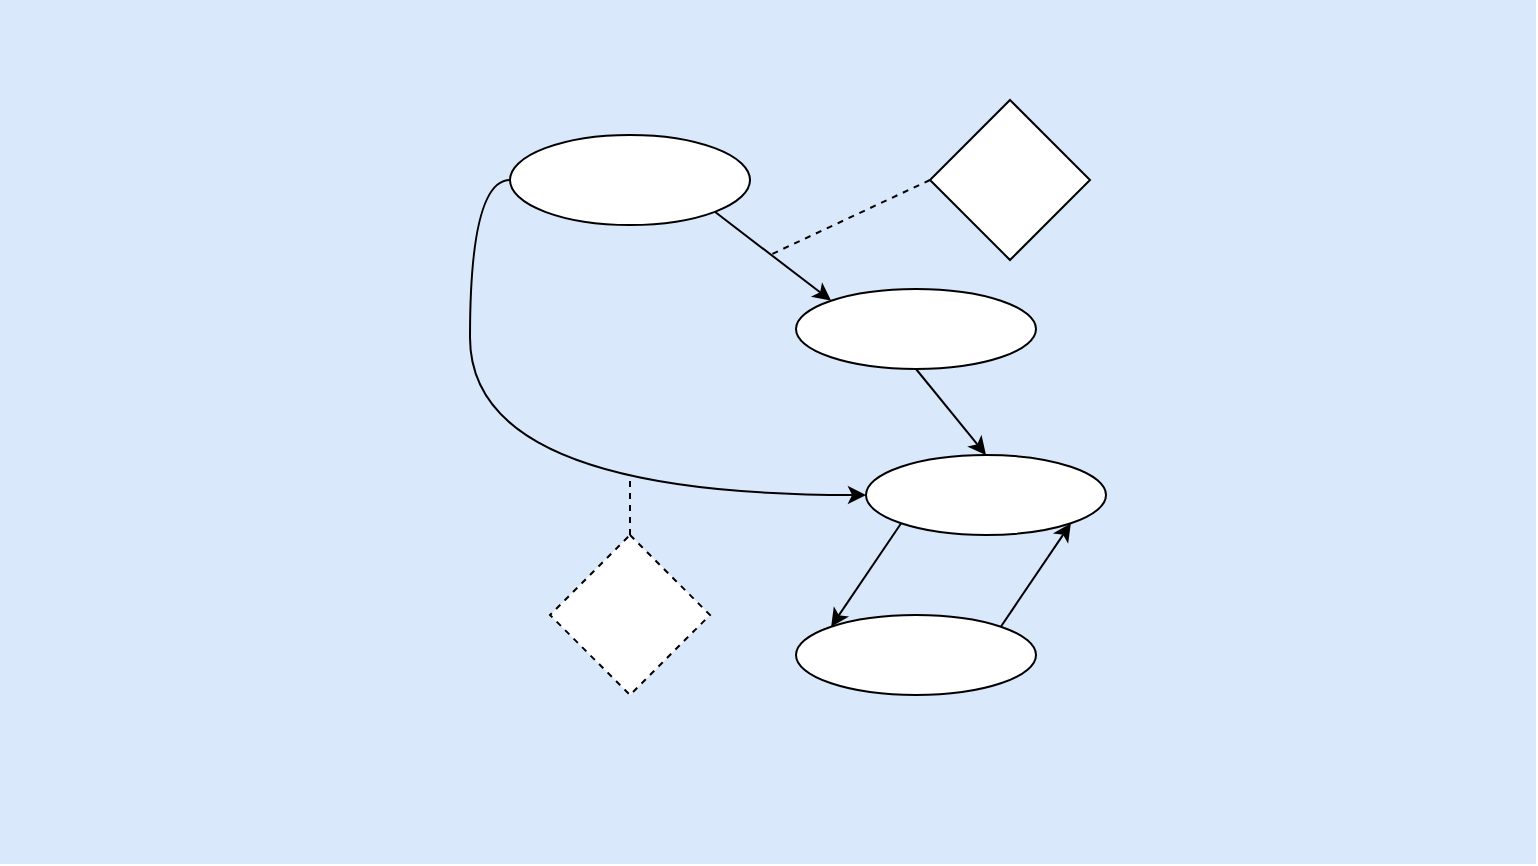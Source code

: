 <mxfile version="20.3.0" type="device"><diagram id="sfGkyqJ-wVHbOri7GWkh" name="Seite-1"><mxGraphModel dx="946" dy="606" grid="1" gridSize="10" guides="1" tooltips="1" connect="1" arrows="1" fold="1" page="1" pageScale="1" pageWidth="827" pageHeight="1169" math="0" shadow="0"><root><mxCell id="0"/><mxCell id="1" parent="0"/><mxCell id="nMVIfYfNS6cF1Cbamtte-1" value="" style="rounded=0;whiteSpace=wrap;html=1;imageWidth=200;imageHeight=24;fillColor=#dae8fc;strokeColor=none;gradientDirection=west;imageAspect=0;" vertex="1" parent="1"><mxGeometry x="20" y="40" width="768" height="432" as="geometry"/></mxCell><mxCell id="nMVIfYfNS6cF1Cbamtte-4" value="" style="ellipse;whiteSpace=wrap;html=1;" vertex="1" parent="1"><mxGeometry x="453" y="267.5" width="120" height="40" as="geometry"/></mxCell><mxCell id="nMVIfYfNS6cF1Cbamtte-5" style="rounded=0;orthogonalLoop=1;jettySize=auto;html=1;exitX=1;exitY=1;exitDx=0;exitDy=0;endArrow=classic;endFill=1;entryX=0;entryY=0;entryDx=0;entryDy=0;" edge="1" parent="1" source="nMVIfYfNS6cF1Cbamtte-9" target="nMVIfYfNS6cF1Cbamtte-13"><mxGeometry relative="1" as="geometry"><mxPoint x="478" y="217.5" as="targetPoint"/></mxGeometry></mxCell><mxCell id="nMVIfYfNS6cF1Cbamtte-7" style="edgeStyle=orthogonalEdgeStyle;rounded=0;orthogonalLoop=1;jettySize=auto;html=1;exitX=0;exitY=0.5;exitDx=0;exitDy=0;entryX=0;entryY=0.5;entryDx=0;entryDy=0;curved=1;" edge="1" parent="1" source="nMVIfYfNS6cF1Cbamtte-9" target="nMVIfYfNS6cF1Cbamtte-4"><mxGeometry relative="1" as="geometry"/></mxCell><mxCell id="nMVIfYfNS6cF1Cbamtte-9" value="" style="ellipse;whiteSpace=wrap;html=1;" vertex="1" parent="1"><mxGeometry x="275" y="107.5" width="120" height="45" as="geometry"/></mxCell><mxCell id="nMVIfYfNS6cF1Cbamtte-10" style="edgeStyle=none;rounded=0;orthogonalLoop=1;jettySize=auto;html=1;exitX=0;exitY=0.5;exitDx=0;exitDy=0;endArrow=none;endFill=0;dashed=1;" edge="1" parent="1" source="nMVIfYfNS6cF1Cbamtte-14"><mxGeometry relative="1" as="geometry"><mxPoint x="405" y="167.5" as="targetPoint"/></mxGeometry></mxCell><mxCell id="nMVIfYfNS6cF1Cbamtte-11" style="edgeStyle=none;rounded=0;orthogonalLoop=1;jettySize=auto;html=1;exitX=0.5;exitY=1;exitDx=0;exitDy=0;entryX=0.5;entryY=0;entryDx=0;entryDy=0;endArrow=classic;endFill=1;" edge="1" parent="1" source="nMVIfYfNS6cF1Cbamtte-13" target="nMVIfYfNS6cF1Cbamtte-4"><mxGeometry relative="1" as="geometry"/></mxCell><mxCell id="nMVIfYfNS6cF1Cbamtte-13" value="" style="ellipse;whiteSpace=wrap;html=1;" vertex="1" parent="1"><mxGeometry x="418" y="184.5" width="120" height="40" as="geometry"/></mxCell><mxCell id="nMVIfYfNS6cF1Cbamtte-14" value="" style="rhombus;whiteSpace=wrap;html=1;" vertex="1" parent="1"><mxGeometry x="485" y="90" width="80" height="80" as="geometry"/></mxCell><mxCell id="nMVIfYfNS6cF1Cbamtte-15" style="rounded=0;orthogonalLoop=1;jettySize=auto;html=1;exitX=0;exitY=1;exitDx=0;exitDy=0;entryX=0;entryY=0;entryDx=0;entryDy=0;" edge="1" parent="1" target="nMVIfYfNS6cF1Cbamtte-18" source="nMVIfYfNS6cF1Cbamtte-4"><mxGeometry relative="1" as="geometry"><mxPoint x="486.574" y="307.502" as="sourcePoint"/></mxGeometry></mxCell><mxCell id="nMVIfYfNS6cF1Cbamtte-17" value="" style="edgeStyle=none;rounded=0;orthogonalLoop=1;jettySize=auto;html=1;exitX=1;exitY=0;exitDx=0;exitDy=0;entryX=1;entryY=1;entryDx=0;entryDy=0;labelBackgroundColor=none;" edge="1" parent="1" source="nMVIfYfNS6cF1Cbamtte-18" target="nMVIfYfNS6cF1Cbamtte-4"><mxGeometry y="-14" relative="1" as="geometry"><mxPoint as="offset"/><mxPoint x="529" y="313.36" as="targetPoint"/></mxGeometry></mxCell><mxCell id="nMVIfYfNS6cF1Cbamtte-18" value="" style="ellipse;whiteSpace=wrap;html=1;" vertex="1" parent="1"><mxGeometry x="418" y="347.5" width="120" height="40" as="geometry"/></mxCell><mxCell id="nMVIfYfNS6cF1Cbamtte-20" value="" style="rhombus;whiteSpace=wrap;html=1;dashed=1;" vertex="1" parent="1"><mxGeometry x="295" y="307.5" width="80" height="80" as="geometry"/></mxCell><mxCell id="nMVIfYfNS6cF1Cbamtte-21" style="edgeStyle=none;rounded=0;orthogonalLoop=1;jettySize=auto;html=1;exitX=0.5;exitY=0;exitDx=0;exitDy=0;endArrow=none;endFill=0;dashed=1;" edge="1" parent="1" source="nMVIfYfNS6cF1Cbamtte-20"><mxGeometry relative="1" as="geometry"><mxPoint x="335" y="277.5" as="targetPoint"/><mxPoint x="495" y="140" as="sourcePoint"/></mxGeometry></mxCell></root></mxGraphModel></diagram></mxfile>